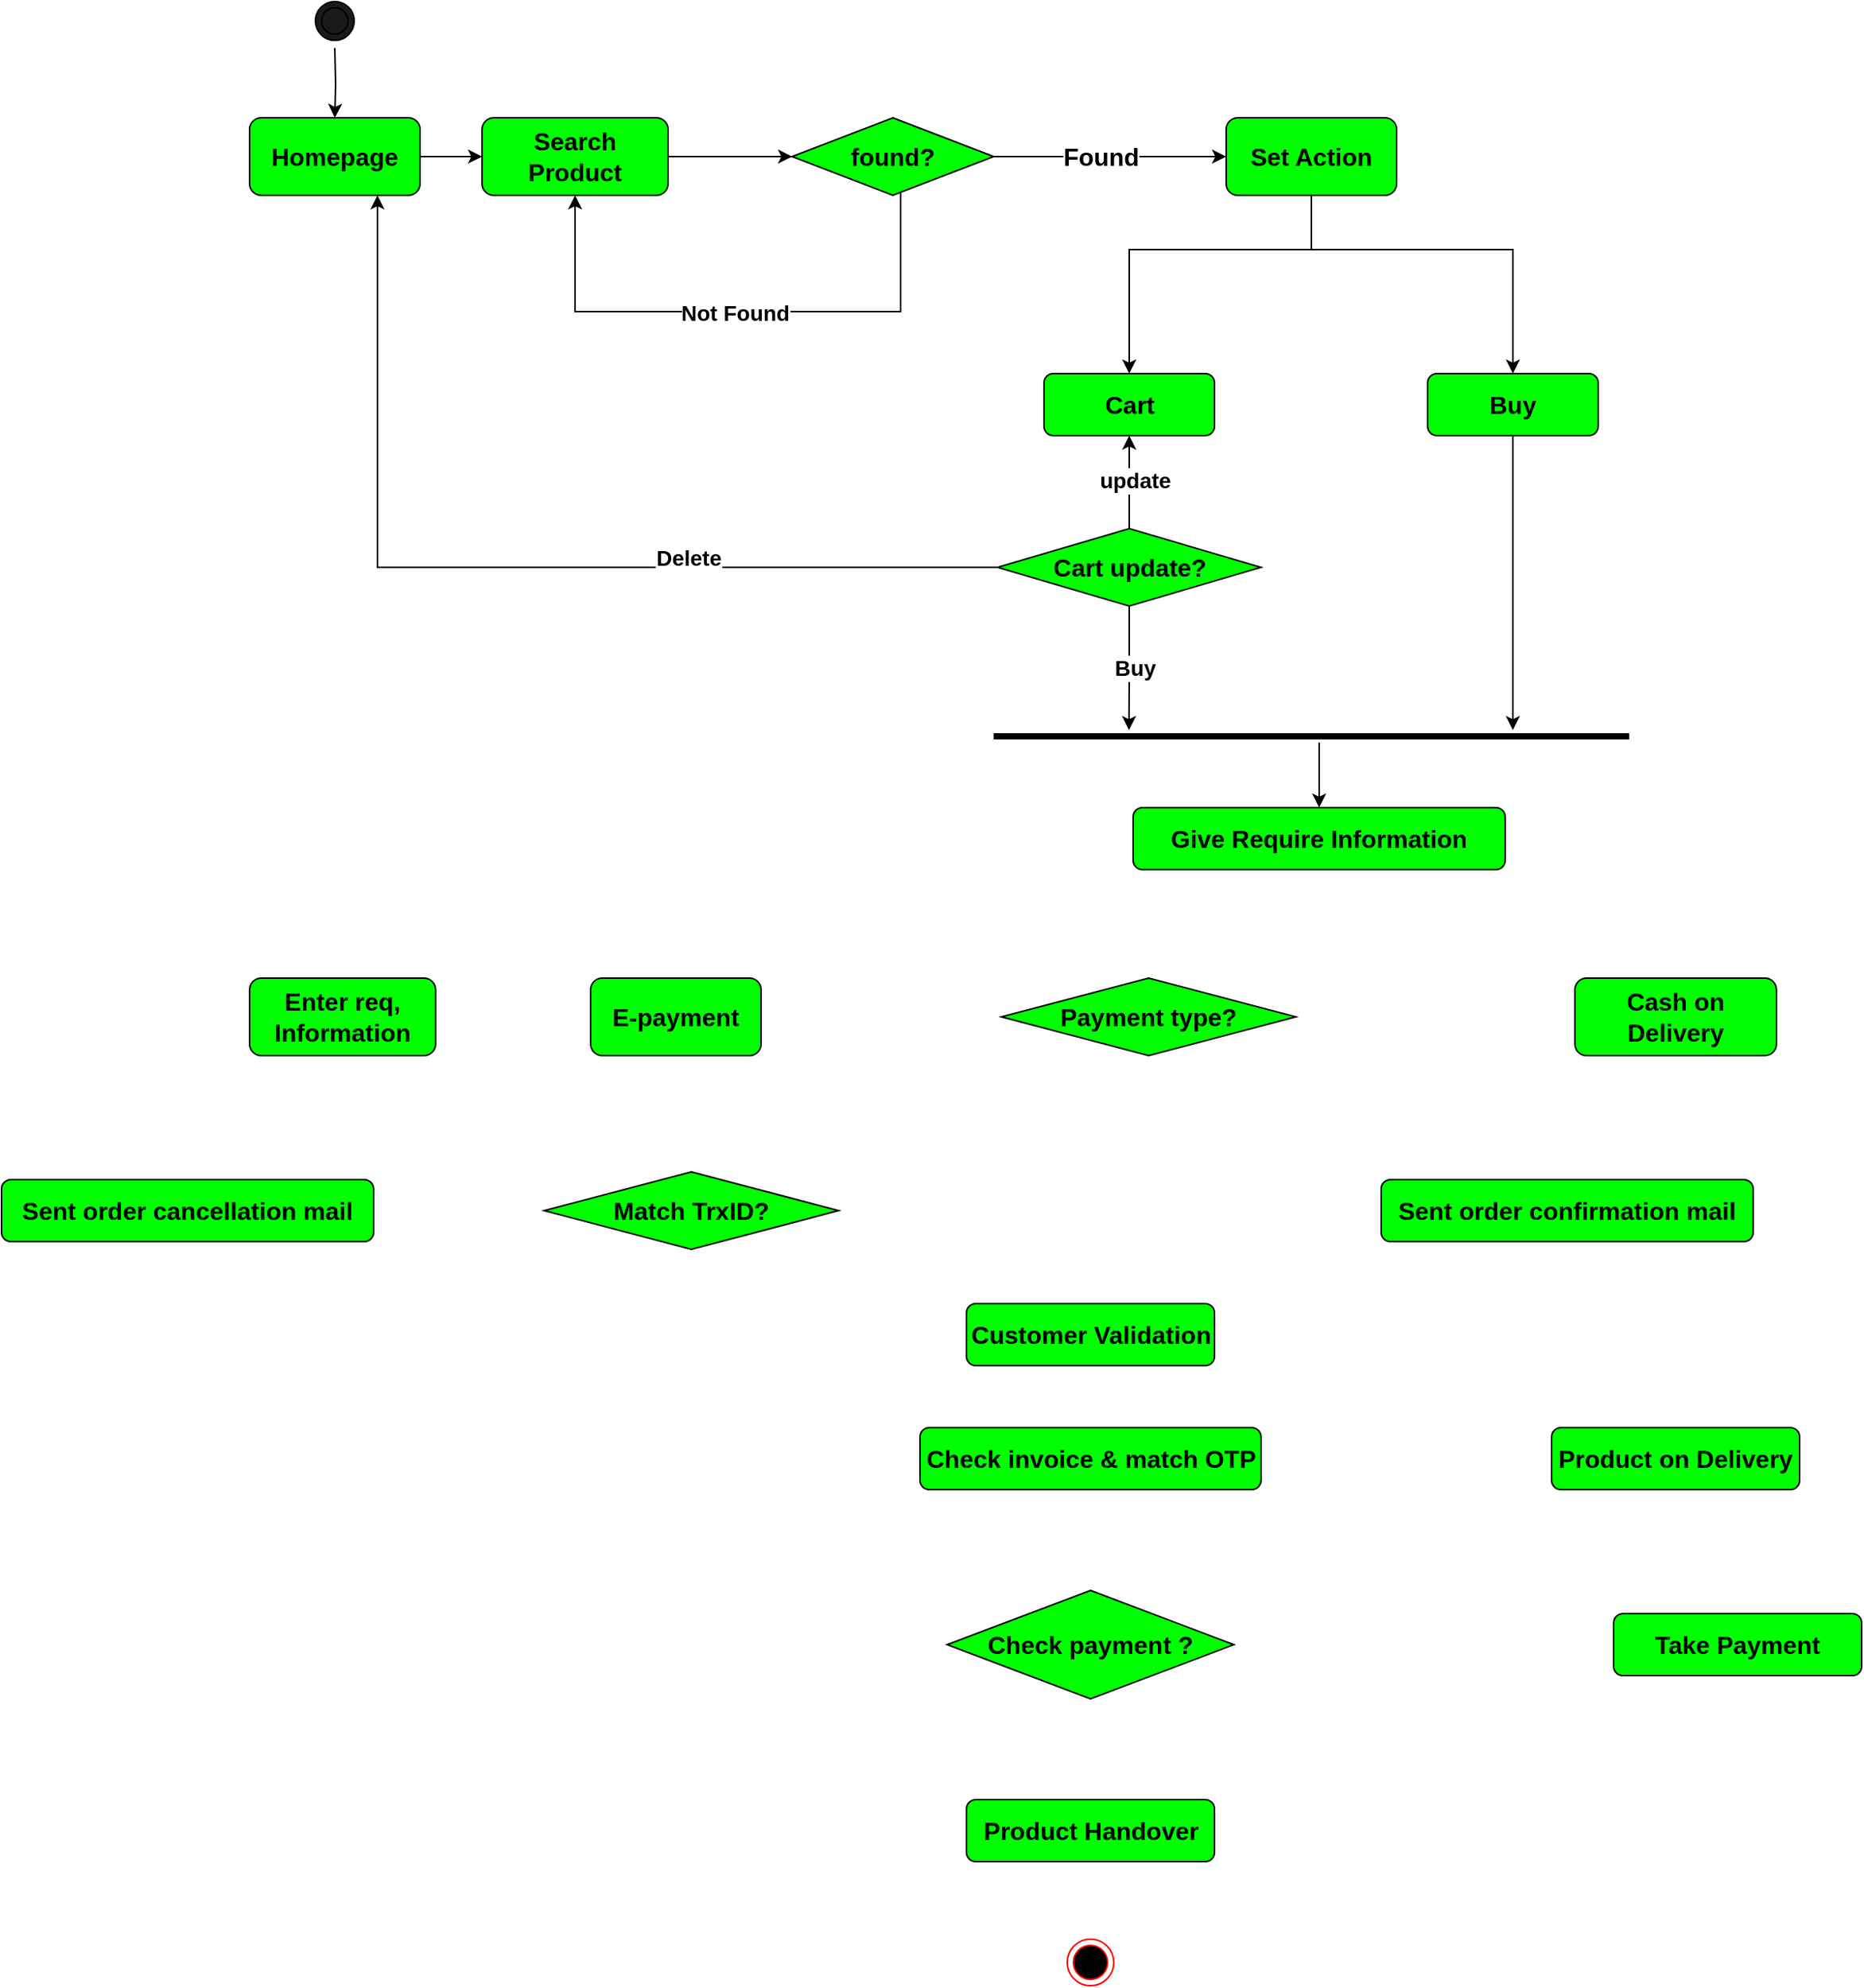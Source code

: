 <mxfile version="21.6.2" type="github">
  <diagram name="Page-1" id="6nC1XPO7iHAmVQ8SdGbW">
    <mxGraphModel dx="1900" dy="573" grid="1" gridSize="10" guides="1" tooltips="1" connect="1" arrows="1" fold="1" page="1" pageScale="1" pageWidth="850" pageHeight="1100" math="0" shadow="0">
      <root>
        <mxCell id="0" />
        <mxCell id="1" parent="0" />
        <mxCell id="1F0BMthETR4RSBZG4No4-29" style="edgeStyle=orthogonalEdgeStyle;rounded=0;orthogonalLoop=1;jettySize=auto;html=1;entryX=0;entryY=0.5;entryDx=0;entryDy=0;" edge="1" parent="1" source="1F0BMthETR4RSBZG4No4-1" target="1F0BMthETR4RSBZG4No4-2">
          <mxGeometry relative="1" as="geometry" />
        </mxCell>
        <mxCell id="1F0BMthETR4RSBZG4No4-1" value="Homepage" style="rounded=1;whiteSpace=wrap;html=1;fontSize=16;fontStyle=1;fillColor=#00FF00;" vertex="1" parent="1">
          <mxGeometry x="90" y="155" width="110" height="50" as="geometry" />
        </mxCell>
        <mxCell id="1F0BMthETR4RSBZG4No4-30" style="edgeStyle=orthogonalEdgeStyle;rounded=0;orthogonalLoop=1;jettySize=auto;html=1;entryX=0;entryY=0.5;entryDx=0;entryDy=0;" edge="1" parent="1" source="1F0BMthETR4RSBZG4No4-2" target="1F0BMthETR4RSBZG4No4-3">
          <mxGeometry relative="1" as="geometry" />
        </mxCell>
        <mxCell id="1F0BMthETR4RSBZG4No4-2" value="Search Product" style="rounded=1;whiteSpace=wrap;html=1;fontSize=16;fontStyle=1;fillColor=#00FF00;" vertex="1" parent="1">
          <mxGeometry x="240" y="155" width="120" height="50" as="geometry" />
        </mxCell>
        <mxCell id="1F0BMthETR4RSBZG4No4-31" style="edgeStyle=orthogonalEdgeStyle;rounded=0;orthogonalLoop=1;jettySize=auto;html=1;entryX=0;entryY=0.5;entryDx=0;entryDy=0;" edge="1" parent="1" source="1F0BMthETR4RSBZG4No4-3" target="1F0BMthETR4RSBZG4No4-6">
          <mxGeometry relative="1" as="geometry" />
        </mxCell>
        <mxCell id="1F0BMthETR4RSBZG4No4-35" value="&lt;font style=&quot;font-size: 16px;&quot;&gt;&lt;b&gt;Found&lt;/b&gt;&lt;/font&gt;" style="edgeLabel;html=1;align=center;verticalAlign=middle;resizable=0;points=[];" vertex="1" connectable="0" parent="1F0BMthETR4RSBZG4No4-31">
          <mxGeometry x="-0.088" relative="1" as="geometry">
            <mxPoint as="offset" />
          </mxGeometry>
        </mxCell>
        <mxCell id="1F0BMthETR4RSBZG4No4-46" style="edgeStyle=orthogonalEdgeStyle;rounded=0;orthogonalLoop=1;jettySize=auto;html=1;entryX=0.5;entryY=1;entryDx=0;entryDy=0;" edge="1" parent="1" source="1F0BMthETR4RSBZG4No4-3" target="1F0BMthETR4RSBZG4No4-2">
          <mxGeometry relative="1" as="geometry">
            <Array as="points">
              <mxPoint x="510" y="280" />
              <mxPoint x="300" y="280" />
            </Array>
          </mxGeometry>
        </mxCell>
        <mxCell id="1F0BMthETR4RSBZG4No4-47" value="&lt;font style=&quot;font-size: 14px;&quot;&gt;&lt;b&gt;Not Found&lt;/b&gt;&lt;/font&gt;" style="edgeLabel;html=1;align=center;verticalAlign=middle;resizable=0;points=[];" vertex="1" connectable="0" parent="1F0BMthETR4RSBZG4No4-46">
          <mxGeometry x="0.016" y="1" relative="1" as="geometry">
            <mxPoint as="offset" />
          </mxGeometry>
        </mxCell>
        <mxCell id="1F0BMthETR4RSBZG4No4-3" value="found?" style="rhombus;whiteSpace=wrap;html=1;fontSize=16;fontStyle=1;fillColor=#00FF00;" vertex="1" parent="1">
          <mxGeometry x="440" y="155" width="130" height="50" as="geometry" />
        </mxCell>
        <mxCell id="1F0BMthETR4RSBZG4No4-38" style="edgeStyle=orthogonalEdgeStyle;rounded=0;orthogonalLoop=1;jettySize=auto;html=1;entryX=0.5;entryY=0;entryDx=0;entryDy=0;" edge="1" parent="1" source="1F0BMthETR4RSBZG4No4-6" target="1F0BMthETR4RSBZG4No4-7">
          <mxGeometry relative="1" as="geometry">
            <Array as="points">
              <mxPoint x="775" y="240" />
              <mxPoint x="905" y="240" />
            </Array>
          </mxGeometry>
        </mxCell>
        <mxCell id="1F0BMthETR4RSBZG4No4-39" style="edgeStyle=orthogonalEdgeStyle;rounded=0;orthogonalLoop=1;jettySize=auto;html=1;entryX=0.5;entryY=0;entryDx=0;entryDy=0;" edge="1" parent="1" source="1F0BMthETR4RSBZG4No4-6" target="1F0BMthETR4RSBZG4No4-8">
          <mxGeometry relative="1" as="geometry">
            <Array as="points">
              <mxPoint x="775" y="240" />
              <mxPoint x="658" y="240" />
            </Array>
          </mxGeometry>
        </mxCell>
        <mxCell id="1F0BMthETR4RSBZG4No4-6" value="Set Action" style="rounded=1;whiteSpace=wrap;html=1;fontSize=16;fontStyle=1;fillColor=#00FF00;" vertex="1" parent="1">
          <mxGeometry x="720" y="155" width="110" height="50" as="geometry" />
        </mxCell>
        <mxCell id="1F0BMthETR4RSBZG4No4-48" style="edgeStyle=orthogonalEdgeStyle;rounded=0;orthogonalLoop=1;jettySize=auto;html=1;entryX=0.817;entryY=0;entryDx=0;entryDy=0;entryPerimeter=0;" edge="1" parent="1" source="1F0BMthETR4RSBZG4No4-7" target="1F0BMthETR4RSBZG4No4-10">
          <mxGeometry relative="1" as="geometry" />
        </mxCell>
        <mxCell id="1F0BMthETR4RSBZG4No4-7" value="Buy" style="rounded=1;whiteSpace=wrap;html=1;fontSize=16;fontStyle=1;fillColor=#00FF00;" vertex="1" parent="1">
          <mxGeometry x="850" y="320" width="110" height="40" as="geometry" />
        </mxCell>
        <mxCell id="1F0BMthETR4RSBZG4No4-8" value="Cart" style="rounded=1;whiteSpace=wrap;html=1;fontSize=16;fontStyle=1;fillColor=#00FF00;" vertex="1" parent="1">
          <mxGeometry x="602.5" y="320" width="110" height="40" as="geometry" />
        </mxCell>
        <mxCell id="1F0BMthETR4RSBZG4No4-40" style="edgeStyle=orthogonalEdgeStyle;rounded=0;orthogonalLoop=1;jettySize=auto;html=1;entryX=0.5;entryY=1;entryDx=0;entryDy=0;" edge="1" parent="1" source="1F0BMthETR4RSBZG4No4-9" target="1F0BMthETR4RSBZG4No4-8">
          <mxGeometry relative="1" as="geometry" />
        </mxCell>
        <mxCell id="1F0BMthETR4RSBZG4No4-41" value="&lt;font style=&quot;font-size: 14px;&quot;&gt;&lt;b&gt;update&lt;/b&gt;&lt;/font&gt;" style="edgeLabel;html=1;align=center;verticalAlign=middle;resizable=0;points=[];" vertex="1" connectable="0" parent="1F0BMthETR4RSBZG4No4-40">
          <mxGeometry x="0.04" y="-2" relative="1" as="geometry">
            <mxPoint x="1" as="offset" />
          </mxGeometry>
        </mxCell>
        <mxCell id="1F0BMthETR4RSBZG4No4-44" style="edgeStyle=orthogonalEdgeStyle;rounded=0;orthogonalLoop=1;jettySize=auto;html=1;entryX=0.75;entryY=1;entryDx=0;entryDy=0;" edge="1" parent="1" source="1F0BMthETR4RSBZG4No4-9" target="1F0BMthETR4RSBZG4No4-1">
          <mxGeometry relative="1" as="geometry" />
        </mxCell>
        <mxCell id="1F0BMthETR4RSBZG4No4-45" value="&lt;font style=&quot;font-size: 14px;&quot;&gt;&lt;b&gt;Delete&lt;/b&gt;&lt;/font&gt;" style="edgeLabel;html=1;align=center;verticalAlign=middle;resizable=0;points=[];" vertex="1" connectable="0" parent="1F0BMthETR4RSBZG4No4-44">
          <mxGeometry x="-0.373" y="-6" relative="1" as="geometry">
            <mxPoint x="1" as="offset" />
          </mxGeometry>
        </mxCell>
        <mxCell id="1F0BMthETR4RSBZG4No4-49" style="edgeStyle=orthogonalEdgeStyle;rounded=0;orthogonalLoop=1;jettySize=auto;html=1;entryX=0.213;entryY=0;entryDx=0;entryDy=0;entryPerimeter=0;" edge="1" parent="1" source="1F0BMthETR4RSBZG4No4-9" target="1F0BMthETR4RSBZG4No4-10">
          <mxGeometry relative="1" as="geometry" />
        </mxCell>
        <mxCell id="1F0BMthETR4RSBZG4No4-50" value="&lt;font style=&quot;font-size: 14px;&quot;&gt;&lt;b&gt;Buy&lt;/b&gt;&lt;/font&gt;" style="edgeLabel;html=1;align=center;verticalAlign=middle;resizable=0;points=[];" vertex="1" connectable="0" parent="1F0BMthETR4RSBZG4No4-49">
          <mxGeometry x="-0.013" y="3" relative="1" as="geometry">
            <mxPoint as="offset" />
          </mxGeometry>
        </mxCell>
        <mxCell id="1F0BMthETR4RSBZG4No4-9" value="Cart update?" style="rhombus;whiteSpace=wrap;html=1;fontSize=16;fontStyle=1;fillColor=#00FF00;" vertex="1" parent="1">
          <mxGeometry x="572.5" y="420" width="170" height="50" as="geometry" />
        </mxCell>
        <mxCell id="1F0BMthETR4RSBZG4No4-52" style="edgeStyle=orthogonalEdgeStyle;rounded=0;orthogonalLoop=1;jettySize=auto;html=1;entryX=0.5;entryY=0;entryDx=0;entryDy=0;" edge="1" parent="1" source="1F0BMthETR4RSBZG4No4-10" target="1F0BMthETR4RSBZG4No4-12">
          <mxGeometry relative="1" as="geometry">
            <Array as="points">
              <mxPoint x="780" y="554" />
              <mxPoint x="780" y="554" />
            </Array>
          </mxGeometry>
        </mxCell>
        <mxCell id="1F0BMthETR4RSBZG4No4-10" value="" style="line;strokeWidth=4;fillColor=#00FF00;align=left;verticalAlign=middle;spacingTop=-1;spacingLeft=3;spacingRight=3;rotatable=0;labelPosition=right;points=[];portConstraint=eastwest;strokeColor=inherit;fontSize=16;fontStyle=1" vertex="1" parent="1">
          <mxGeometry x="570" y="550" width="410" height="8" as="geometry" />
        </mxCell>
        <mxCell id="1F0BMthETR4RSBZG4No4-12" value="Give Require Information" style="rounded=1;whiteSpace=wrap;html=1;fontSize=16;fontStyle=1;fillColor=#00FF00;" vertex="1" parent="1">
          <mxGeometry x="660" y="600" width="240" height="40" as="geometry" />
        </mxCell>
        <mxCell id="1F0BMthETR4RSBZG4No4-13" value="Payment type?" style="rhombus;whiteSpace=wrap;html=1;fontSize=16;fontStyle=1;fillColor=#00FF00;" vertex="1" parent="1">
          <mxGeometry x="575" y="710" width="190" height="50" as="geometry" />
        </mxCell>
        <mxCell id="1F0BMthETR4RSBZG4No4-14" value="E-payment" style="rounded=1;whiteSpace=wrap;html=1;fontSize=16;fontStyle=1;fillColor=#00FF00;" vertex="1" parent="1">
          <mxGeometry x="310" y="710" width="110" height="50" as="geometry" />
        </mxCell>
        <mxCell id="1F0BMthETR4RSBZG4No4-15" value="Enter req, Information" style="rounded=1;whiteSpace=wrap;html=1;fontSize=16;fontStyle=1;fillColor=#00FF00;" vertex="1" parent="1">
          <mxGeometry x="90" y="710" width="120" height="50" as="geometry" />
        </mxCell>
        <mxCell id="1F0BMthETR4RSBZG4No4-16" value="Cash on Delivery" style="rounded=1;whiteSpace=wrap;html=1;fontSize=16;fontStyle=1;fillColor=#00FF00;" vertex="1" parent="1">
          <mxGeometry x="945" y="710" width="130" height="50" as="geometry" />
        </mxCell>
        <mxCell id="1F0BMthETR4RSBZG4No4-17" value="Sent order confirmation mail" style="rounded=1;whiteSpace=wrap;html=1;fontSize=16;fontStyle=1;fillColor=#00FF00;" vertex="1" parent="1">
          <mxGeometry x="820" y="840" width="240" height="40" as="geometry" />
        </mxCell>
        <mxCell id="1F0BMthETR4RSBZG4No4-18" value="Match TrxID?" style="rhombus;whiteSpace=wrap;html=1;fontSize=16;fontStyle=1;fillColor=#00FF00;" vertex="1" parent="1">
          <mxGeometry x="280" y="835" width="190" height="50" as="geometry" />
        </mxCell>
        <mxCell id="1F0BMthETR4RSBZG4No4-19" value="Sent order cancellation mail" style="rounded=1;whiteSpace=wrap;html=1;fontSize=16;fontStyle=1;fillColor=#00FF00;" vertex="1" parent="1">
          <mxGeometry x="-70" y="840" width="240" height="40" as="geometry" />
        </mxCell>
        <mxCell id="1F0BMthETR4RSBZG4No4-20" value="Product on Delivery" style="rounded=1;whiteSpace=wrap;html=1;fontSize=16;fontStyle=1;fillColor=#00FF00;" vertex="1" parent="1">
          <mxGeometry x="930" y="1000" width="160" height="40" as="geometry" />
        </mxCell>
        <mxCell id="1F0BMthETR4RSBZG4No4-21" value="Customer Validation" style="rounded=1;whiteSpace=wrap;html=1;fontSize=16;fontStyle=1;fillColor=#00FF00;" vertex="1" parent="1">
          <mxGeometry x="552.5" y="920" width="160" height="40" as="geometry" />
        </mxCell>
        <mxCell id="1F0BMthETR4RSBZG4No4-22" value="Check invoice &amp;amp; match OTP" style="rounded=1;whiteSpace=wrap;html=1;fontSize=16;fontStyle=1;fillColor=#00FF00;" vertex="1" parent="1">
          <mxGeometry x="522.5" y="1000" width="220" height="40" as="geometry" />
        </mxCell>
        <mxCell id="1F0BMthETR4RSBZG4No4-23" value="Check payment ?" style="rhombus;whiteSpace=wrap;html=1;fontSize=16;fontStyle=1;fillColor=#00FF00;" vertex="1" parent="1">
          <mxGeometry x="540" y="1105" width="185" height="70" as="geometry" />
        </mxCell>
        <mxCell id="1F0BMthETR4RSBZG4No4-24" value="Take Payment" style="rounded=1;whiteSpace=wrap;html=1;fontSize=16;fontStyle=1;fillColor=#00FF00;" vertex="1" parent="1">
          <mxGeometry x="970" y="1120" width="160" height="40" as="geometry" />
        </mxCell>
        <mxCell id="1F0BMthETR4RSBZG4No4-25" value="Product Handover" style="rounded=1;whiteSpace=wrap;html=1;fontSize=16;fontStyle=1;fillColor=#00FF00;" vertex="1" parent="1">
          <mxGeometry x="552.5" y="1240" width="160" height="40" as="geometry" />
        </mxCell>
        <mxCell id="1F0BMthETR4RSBZG4No4-26" value="" style="ellipse;html=1;shape=endState;fillColor=#000000;strokeColor=#ff0000;" vertex="1" parent="1">
          <mxGeometry x="617.5" y="1330" width="30" height="30" as="geometry" />
        </mxCell>
        <mxCell id="1F0BMthETR4RSBZG4No4-28" style="edgeStyle=orthogonalEdgeStyle;rounded=0;orthogonalLoop=1;jettySize=auto;html=1;entryX=0.5;entryY=0;entryDx=0;entryDy=0;" edge="1" parent="1" target="1F0BMthETR4RSBZG4No4-1">
          <mxGeometry relative="1" as="geometry">
            <mxPoint x="145" y="110" as="sourcePoint" />
          </mxGeometry>
        </mxCell>
        <mxCell id="1F0BMthETR4RSBZG4No4-27" value="" style="ellipse;shape=doubleEllipse;whiteSpace=wrap;html=1;aspect=fixed;fillColor=#1A1A1A;" vertex="1" parent="1">
          <mxGeometry x="132.5" y="80" width="25" height="25" as="geometry" />
        </mxCell>
      </root>
    </mxGraphModel>
  </diagram>
</mxfile>
